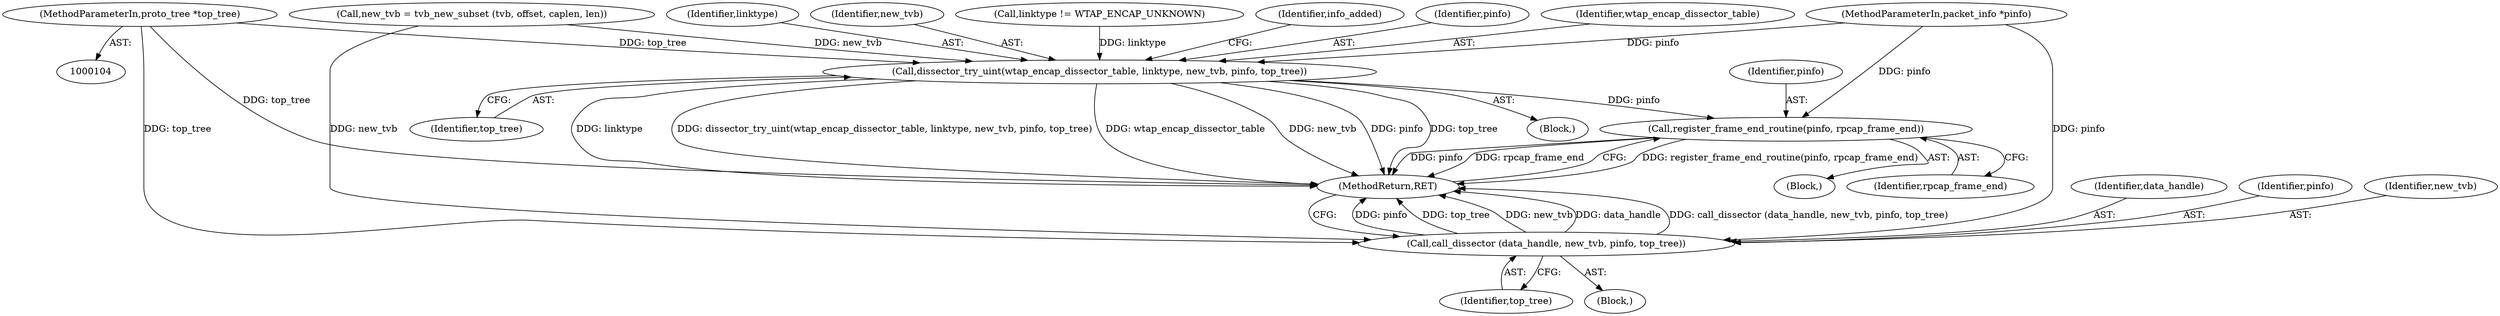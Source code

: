 digraph "0_wireshark_2c13e97d656c1c0ac4d76eb9d307664aae0e0cf7_1@pointer" {
"1000107" [label="(MethodParameterIn,proto_tree *top_tree)"];
"1000250" [label="(Call,dissector_try_uint(wtap_encap_dissector_table, linktype, new_tvb, pinfo, top_tree))"];
"1000275" [label="(Call,register_frame_end_routine(pinfo, rpcap_frame_end))"];
"1000288" [label="(Call,call_dissector (data_handle, new_tvb, pinfo, top_tree))"];
"1000106" [label="(MethodParameterIn,packet_info *pinfo)"];
"1000292" [label="(Identifier,top_tree)"];
"1000254" [label="(Identifier,pinfo)"];
"1000288" [label="(Call,call_dissector (data_handle, new_tvb, pinfo, top_tree))"];
"1000275" [label="(Call,register_frame_end_routine(pinfo, rpcap_frame_end))"];
"1000276" [label="(Identifier,pinfo)"];
"1000251" [label="(Identifier,wtap_encap_dissector_table)"];
"1000293" [label="(MethodReturn,RET)"];
"1000107" [label="(MethodParameterIn,proto_tree *top_tree)"];
"1000249" [label="(Block,)"];
"1000252" [label="(Identifier,linktype)"];
"1000279" [label="(Block,)"];
"1000253" [label="(Identifier,new_tvb)"];
"1000236" [label="(Call,new_tvb = tvb_new_subset (tvb, offset, caplen, len))"];
"1000246" [label="(Call,linktype != WTAP_ENCAP_UNKNOWN)"];
"1000289" [label="(Identifier,data_handle)"];
"1000259" [label="(Block,)"];
"1000291" [label="(Identifier,pinfo)"];
"1000255" [label="(Identifier,top_tree)"];
"1000250" [label="(Call,dissector_try_uint(wtap_encap_dissector_table, linktype, new_tvb, pinfo, top_tree))"];
"1000277" [label="(Identifier,rpcap_frame_end)"];
"1000258" [label="(Identifier,info_added)"];
"1000290" [label="(Identifier,new_tvb)"];
"1000107" -> "1000104"  [label="AST: "];
"1000107" -> "1000293"  [label="DDG: top_tree"];
"1000107" -> "1000250"  [label="DDG: top_tree"];
"1000107" -> "1000288"  [label="DDG: top_tree"];
"1000250" -> "1000249"  [label="AST: "];
"1000250" -> "1000255"  [label="CFG: "];
"1000251" -> "1000250"  [label="AST: "];
"1000252" -> "1000250"  [label="AST: "];
"1000253" -> "1000250"  [label="AST: "];
"1000254" -> "1000250"  [label="AST: "];
"1000255" -> "1000250"  [label="AST: "];
"1000258" -> "1000250"  [label="CFG: "];
"1000250" -> "1000293"  [label="DDG: top_tree"];
"1000250" -> "1000293"  [label="DDG: wtap_encap_dissector_table"];
"1000250" -> "1000293"  [label="DDG: new_tvb"];
"1000250" -> "1000293"  [label="DDG: pinfo"];
"1000250" -> "1000293"  [label="DDG: linktype"];
"1000250" -> "1000293"  [label="DDG: dissector_try_uint(wtap_encap_dissector_table, linktype, new_tvb, pinfo, top_tree)"];
"1000246" -> "1000250"  [label="DDG: linktype"];
"1000236" -> "1000250"  [label="DDG: new_tvb"];
"1000106" -> "1000250"  [label="DDG: pinfo"];
"1000250" -> "1000275"  [label="DDG: pinfo"];
"1000275" -> "1000259"  [label="AST: "];
"1000275" -> "1000277"  [label="CFG: "];
"1000276" -> "1000275"  [label="AST: "];
"1000277" -> "1000275"  [label="AST: "];
"1000293" -> "1000275"  [label="CFG: "];
"1000275" -> "1000293"  [label="DDG: register_frame_end_routine(pinfo, rpcap_frame_end)"];
"1000275" -> "1000293"  [label="DDG: pinfo"];
"1000275" -> "1000293"  [label="DDG: rpcap_frame_end"];
"1000106" -> "1000275"  [label="DDG: pinfo"];
"1000288" -> "1000279"  [label="AST: "];
"1000288" -> "1000292"  [label="CFG: "];
"1000289" -> "1000288"  [label="AST: "];
"1000290" -> "1000288"  [label="AST: "];
"1000291" -> "1000288"  [label="AST: "];
"1000292" -> "1000288"  [label="AST: "];
"1000293" -> "1000288"  [label="CFG: "];
"1000288" -> "1000293"  [label="DDG: pinfo"];
"1000288" -> "1000293"  [label="DDG: top_tree"];
"1000288" -> "1000293"  [label="DDG: new_tvb"];
"1000288" -> "1000293"  [label="DDG: data_handle"];
"1000288" -> "1000293"  [label="DDG: call_dissector (data_handle, new_tvb, pinfo, top_tree)"];
"1000236" -> "1000288"  [label="DDG: new_tvb"];
"1000106" -> "1000288"  [label="DDG: pinfo"];
}
